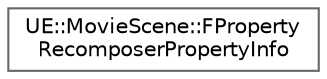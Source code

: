 digraph "Graphical Class Hierarchy"
{
 // INTERACTIVE_SVG=YES
 // LATEX_PDF_SIZE
  bgcolor="transparent";
  edge [fontname=Helvetica,fontsize=10,labelfontname=Helvetica,labelfontsize=10];
  node [fontname=Helvetica,fontsize=10,shape=box,height=0.2,width=0.4];
  rankdir="LR";
  Node0 [id="Node000000",label="UE::MovieScene::FProperty\lRecomposerPropertyInfo",height=0.2,width=0.4,color="grey40", fillcolor="white", style="filled",URL="$d5/dbb/structUE_1_1MovieScene_1_1FPropertyRecomposerPropertyInfo.html",tooltip=" "];
}
